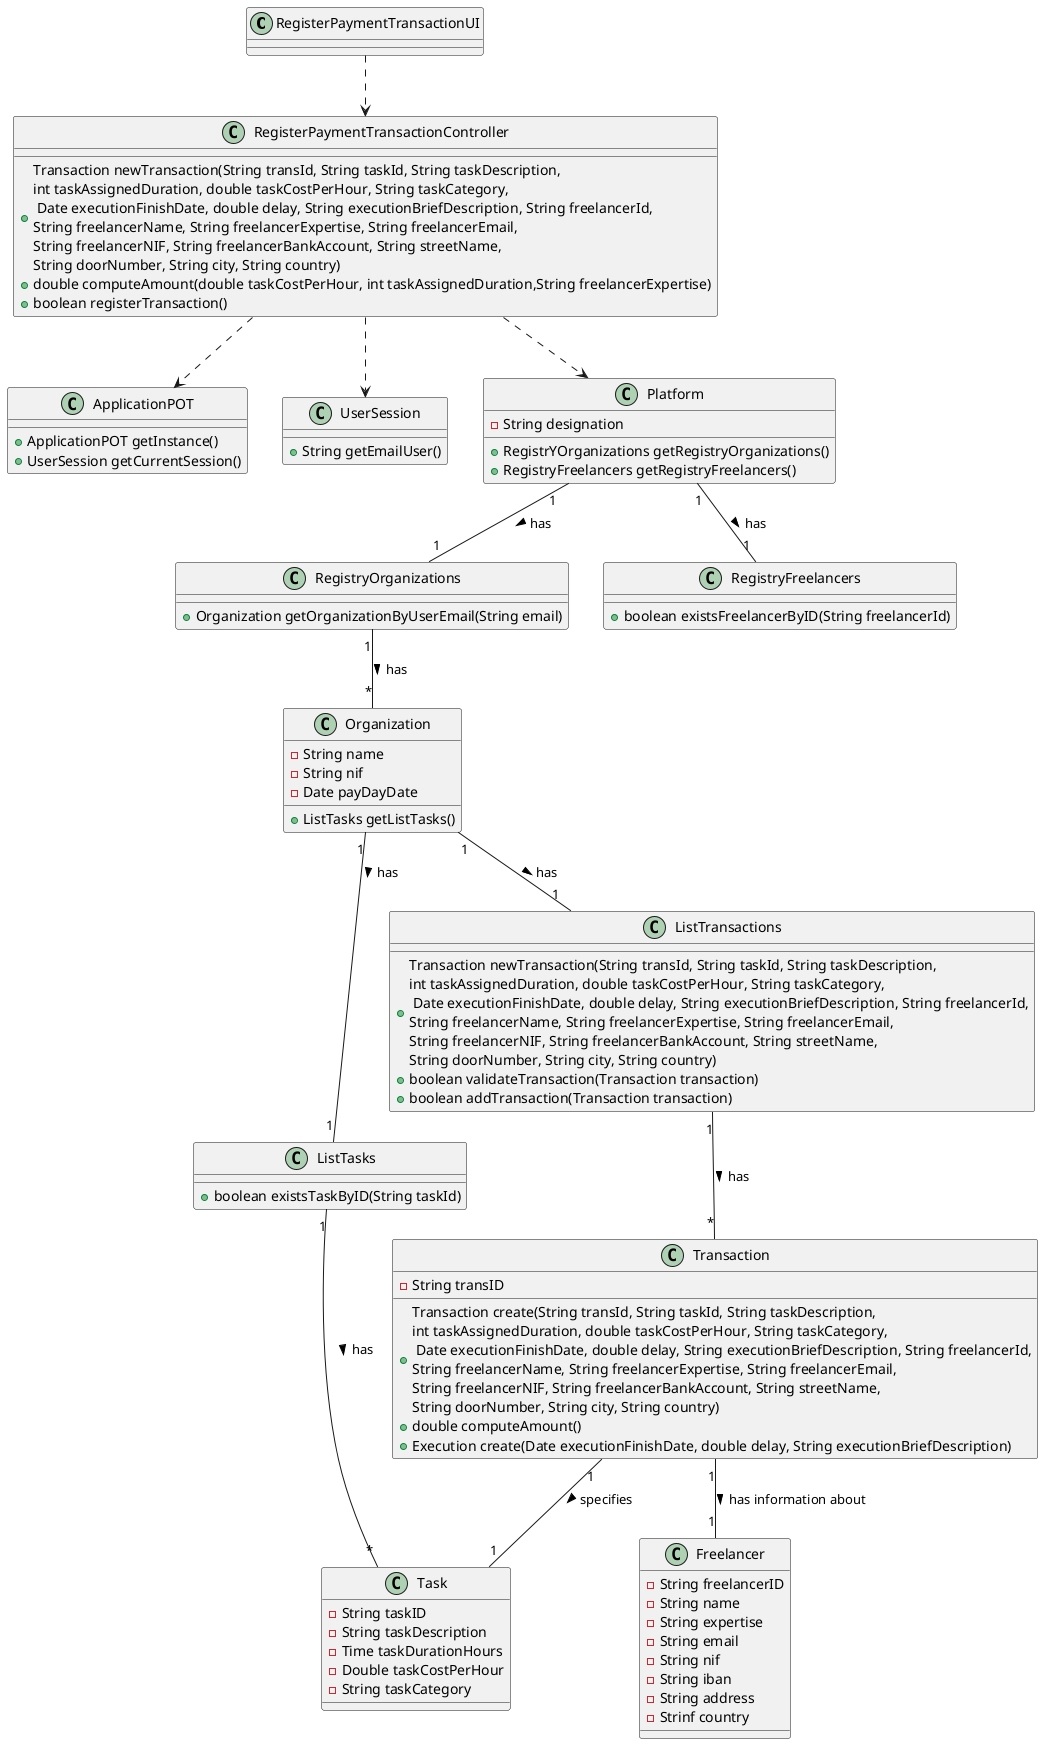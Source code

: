@startuml

class RegisterPaymentTransactionUI {
}

class RegisterPaymentTransactionController {
    +Transaction newTransaction(String transId, String taskId, String taskDescription,\nint taskAssignedDuration, double taskCostPerHour, String taskCategory,\n Date executionFinishDate, double delay, String executionBriefDescription, String freelancerId,\nString freelancerName, String freelancerExpertise, String freelancerEmail,\nString freelancerNIF, String freelancerBankAccount, String streetName, \nString doorNumber, String city, String country)
    +double computeAmount(double taskCostPerHour, int taskAssignedDuration,String freelancerExpertise)
    +boolean registerTransaction()
}

class ApplicationPOT{
    +ApplicationPOT getInstance()
    +UserSession getCurrentSession()
}

class UserSession{
    +String getEmailUser()
}

class Platform{
    -String designation
    +RegistrYOrganizations getRegistryOrganizations()
    +RegistryFreelancers getRegistryFreelancers()
}

class RegistryOrganizations{
    +Organization getOrganizationByUserEmail(String email)
}

class Organization{
    -String name
    -String nif
    -Date payDayDate
    +ListTasks getListTasks()
}

class ListTasks{
    +boolean existsTaskByID(String taskId)
}

class RegistryFreelancers{
    +boolean existsFreelancerByID(String freelancerId)
}

class ListTransactions{
    +Transaction newTransaction(String transId, String taskId, String taskDescription,\nint taskAssignedDuration, double taskCostPerHour, String taskCategory,\n Date executionFinishDate, double delay, String executionBriefDescription, String freelancerId,\nString freelancerName, String freelancerExpertise, String freelancerEmail,\nString freelancerNIF, String freelancerBankAccount, String streetName, \nString doorNumber, String city, String country)
    +boolean validateTransaction(Transaction transaction)
    +boolean addTransaction(Transaction transaction)
}

class Transaction{
    - String transID
    +Transaction create(String transId, String taskId, String taskDescription,\nint taskAssignedDuration, double taskCostPerHour, String taskCategory,\n Date executionFinishDate, double delay, String executionBriefDescription, String freelancerId,\nString freelancerName, String freelancerExpertise, String freelancerEmail,\nString freelancerNIF, String freelancerBankAccount, String streetName, \nString doorNumber, String city, String country)
    +double computeAmount()
    +Execution create(Date executionFinishDate, double delay, String executionBriefDescription)
}

class Task {
    - String taskID
    -String taskDescription
    -Time taskDurationHours
    -Double taskCostPerHour
    -String taskCategory
}

class Freelancer{
    - String freelancerID
    - String name
    - String expertise
    - String email
    - String nif
    - String iban
    - String address
    - Strinf country
}

RegisterPaymentTransactionUI ..> RegisterPaymentTransactionController
RegisterPaymentTransactionController ..> ApplicationPOT
RegisterPaymentTransactionController ..> UserSession
RegisterPaymentTransactionController ..> Platform
Platform "1" -- "1" RegistryOrganizations : has >
Organization "1" -- "1" ListTransactions : has >
Platform "1" -- "1" RegistryFreelancers : has >
ListTransactions "1" -- "*" Transaction : has >
RegistryOrganizations "1" -- "*" Organization : has >
Organization "1" -- "1" ListTasks : has >
Transaction "1" -- "1" Freelancer : has information about >
Transaction "1" -- "1" Task : specifies >
ListTasks "1" -- "*" Task : has >
@enduml
